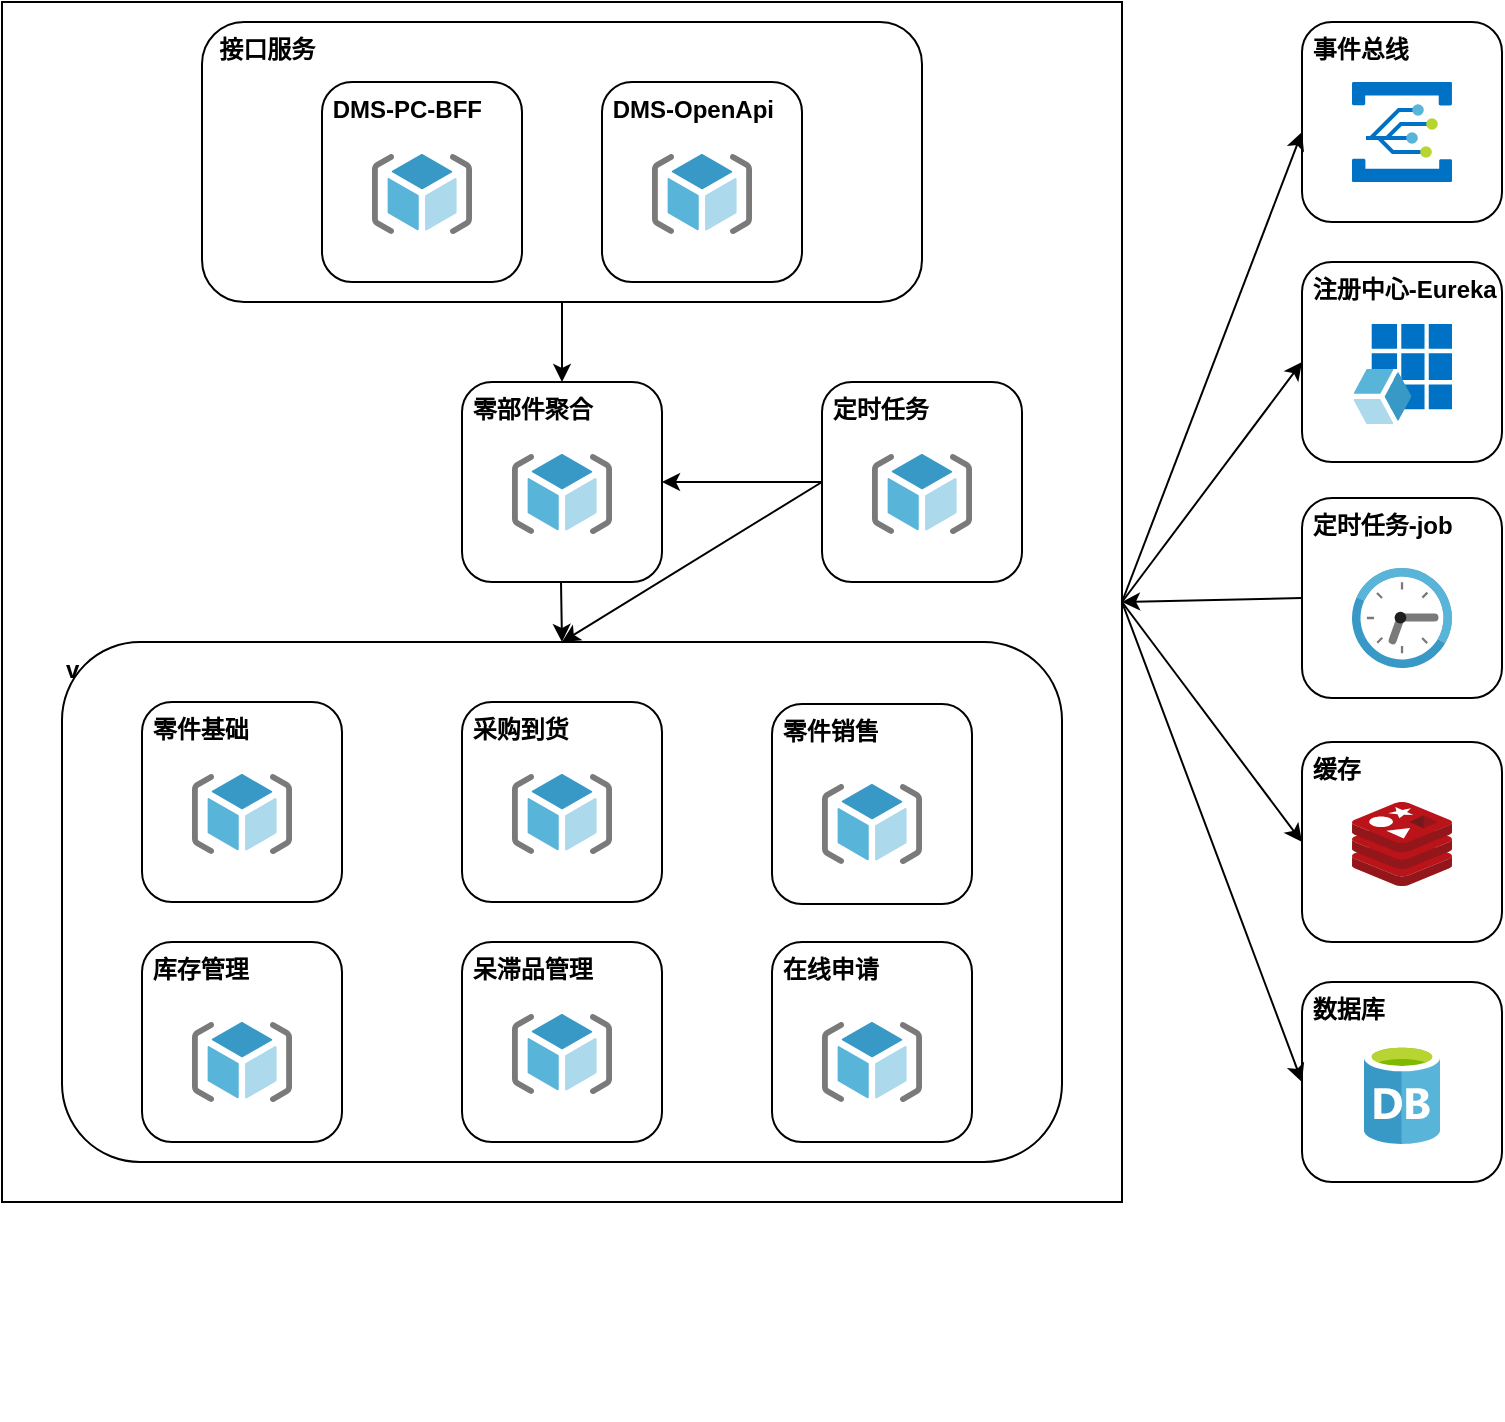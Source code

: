 <mxfile version="16.4.5" type="github"><diagram id="V13Ivsi9ePqUQ3KI7lw7" name="第 1 页"><mxGraphModel dx="1038" dy="536" grid="1" gridSize="10" guides="1" tooltips="1" connect="1" arrows="1" fold="1" page="1" pageScale="1" pageWidth="1169" pageHeight="1654" math="0" shadow="0"><root><mxCell id="0"/><mxCell id="1" parent="0"/><mxCell id="lNYbX4E87mQOPXdyUeSC-51" value="" style="rounded=0;whiteSpace=wrap;html=1;" parent="1" vertex="1"><mxGeometry x="150" y="30" width="560" height="600" as="geometry"/></mxCell><mxCell id="lNYbX4E87mQOPXdyUeSC-50" value="&amp;nbsp; 接口服务" style="rounded=1;whiteSpace=wrap;html=1;fontStyle=1;verticalAlign=top;align=left;" parent="1" vertex="1"><mxGeometry x="250" y="40" width="360" height="140" as="geometry"/></mxCell><mxCell id="lNYbX4E87mQOPXdyUeSC-43" value="v" style="rounded=1;whiteSpace=wrap;html=1;fontStyle=1;align=left;verticalAlign=top;" parent="1" vertex="1"><mxGeometry x="180" y="350" width="500" height="260" as="geometry"/></mxCell><mxCell id="lNYbX4E87mQOPXdyUeSC-13" value="" style="group" parent="1" vertex="1" connectable="0"><mxGeometry x="310" y="70" width="100" height="100" as="geometry"/></mxCell><mxCell id="lNYbX4E87mQOPXdyUeSC-11" value="&lt;b&gt;&amp;nbsp;DMS-PC-BFF&lt;/b&gt;" style="rounded=1;whiteSpace=wrap;html=1;align=left;verticalAlign=top;" parent="lNYbX4E87mQOPXdyUeSC-13" vertex="1"><mxGeometry width="100" height="100" as="geometry"/></mxCell><mxCell id="lNYbX4E87mQOPXdyUeSC-12" value="" style="sketch=0;aspect=fixed;html=1;points=[];align=center;image;fontSize=12;image=img/lib/mscae/ResourceGroup.svg;" parent="lNYbX4E87mQOPXdyUeSC-13" vertex="1"><mxGeometry x="25" y="36" width="50" height="40" as="geometry"/></mxCell><mxCell id="lNYbX4E87mQOPXdyUeSC-17" value="" style="group" parent="1" vertex="1" connectable="0"><mxGeometry x="450" y="70" width="100" height="100" as="geometry"/></mxCell><mxCell id="lNYbX4E87mQOPXdyUeSC-18" value="&lt;b&gt;&amp;nbsp;DMS-OpenApi&lt;/b&gt;" style="rounded=1;whiteSpace=wrap;html=1;align=left;verticalAlign=top;" parent="lNYbX4E87mQOPXdyUeSC-17" vertex="1"><mxGeometry width="100" height="100" as="geometry"/></mxCell><mxCell id="lNYbX4E87mQOPXdyUeSC-19" value="" style="sketch=0;aspect=fixed;html=1;points=[];align=center;image;fontSize=12;image=img/lib/mscae/ResourceGroup.svg;" parent="lNYbX4E87mQOPXdyUeSC-17" vertex="1"><mxGeometry x="25" y="36" width="50" height="40" as="geometry"/></mxCell><mxCell id="lNYbX4E87mQOPXdyUeSC-20" value="" style="group" parent="1" vertex="1" connectable="0"><mxGeometry x="380" y="220" width="100" height="100" as="geometry"/></mxCell><mxCell id="lNYbX4E87mQOPXdyUeSC-21" value="&lt;b&gt;&amp;nbsp;零部件聚合&lt;/b&gt;" style="rounded=1;whiteSpace=wrap;html=1;align=left;verticalAlign=top;" parent="lNYbX4E87mQOPXdyUeSC-20" vertex="1"><mxGeometry width="100" height="100" as="geometry"/></mxCell><mxCell id="lNYbX4E87mQOPXdyUeSC-22" value="" style="sketch=0;aspect=fixed;html=1;points=[];align=center;image;fontSize=12;image=img/lib/mscae/ResourceGroup.svg;" parent="lNYbX4E87mQOPXdyUeSC-20" vertex="1"><mxGeometry x="25" y="36" width="50" height="40" as="geometry"/></mxCell><mxCell id="lNYbX4E87mQOPXdyUeSC-23" value="" style="group;verticalAlign=top;fontStyle=1" parent="1" vertex="1" connectable="0"><mxGeometry x="220" y="380" width="100" height="100" as="geometry"/></mxCell><mxCell id="lNYbX4E87mQOPXdyUeSC-24" value="&lt;b&gt;&amp;nbsp;零件基础&lt;/b&gt;" style="rounded=1;whiteSpace=wrap;html=1;align=left;verticalAlign=top;" parent="lNYbX4E87mQOPXdyUeSC-23" vertex="1"><mxGeometry width="100" height="100" as="geometry"/></mxCell><mxCell id="lNYbX4E87mQOPXdyUeSC-25" value="" style="sketch=0;aspect=fixed;html=1;points=[];align=center;image;fontSize=12;image=img/lib/mscae/ResourceGroup.svg;" parent="lNYbX4E87mQOPXdyUeSC-23" vertex="1"><mxGeometry x="25" y="36" width="50" height="40" as="geometry"/></mxCell><mxCell id="lNYbX4E87mQOPXdyUeSC-26" value="" style="group" parent="1" vertex="1" connectable="0"><mxGeometry x="380" y="380" width="100" height="100" as="geometry"/></mxCell><mxCell id="lNYbX4E87mQOPXdyUeSC-27" value="&lt;b&gt;&amp;nbsp;采购到货&lt;/b&gt;" style="rounded=1;whiteSpace=wrap;html=1;align=left;verticalAlign=top;" parent="lNYbX4E87mQOPXdyUeSC-26" vertex="1"><mxGeometry width="100" height="100" as="geometry"/></mxCell><mxCell id="lNYbX4E87mQOPXdyUeSC-28" value="" style="sketch=0;aspect=fixed;html=1;points=[];align=center;image;fontSize=12;image=img/lib/mscae/ResourceGroup.svg;" parent="lNYbX4E87mQOPXdyUeSC-26" vertex="1"><mxGeometry x="25" y="36" width="50" height="40" as="geometry"/></mxCell><mxCell id="lNYbX4E87mQOPXdyUeSC-32" value="" style="group" parent="1" vertex="1" connectable="0"><mxGeometry x="380" y="500" width="100" height="100" as="geometry"/></mxCell><mxCell id="lNYbX4E87mQOPXdyUeSC-33" value="&lt;b&gt;&amp;nbsp;呆滞品管理&lt;/b&gt;" style="rounded=1;whiteSpace=wrap;html=1;align=left;verticalAlign=top;" parent="lNYbX4E87mQOPXdyUeSC-32" vertex="1"><mxGeometry width="100" height="100" as="geometry"/></mxCell><mxCell id="lNYbX4E87mQOPXdyUeSC-34" value="" style="sketch=0;aspect=fixed;html=1;points=[];align=center;image;fontSize=12;image=img/lib/mscae/ResourceGroup.svg;" parent="lNYbX4E87mQOPXdyUeSC-32" vertex="1"><mxGeometry x="25" y="36" width="50" height="40" as="geometry"/></mxCell><mxCell id="lNYbX4E87mQOPXdyUeSC-35" value="" style="group" parent="1" vertex="1" connectable="0"><mxGeometry x="535" y="401" width="100" height="219" as="geometry"/></mxCell><mxCell id="lNYbX4E87mQOPXdyUeSC-36" value="&lt;b&gt;&amp;nbsp;零件销售&lt;/b&gt;" style="rounded=1;whiteSpace=wrap;html=1;align=left;verticalAlign=top;" parent="lNYbX4E87mQOPXdyUeSC-35" vertex="1"><mxGeometry y="-20" width="100" height="100" as="geometry"/></mxCell><mxCell id="lNYbX4E87mQOPXdyUeSC-37" value="" style="sketch=0;aspect=fixed;html=1;points=[];align=center;image;fontSize=12;image=img/lib/mscae/ResourceGroup.svg;" parent="lNYbX4E87mQOPXdyUeSC-35" vertex="1"><mxGeometry x="25" y="20" width="50" height="40" as="geometry"/></mxCell><mxCell id="xMiaIZtTpREhNw_P9bQc-1" value="" style="group" vertex="1" connectable="0" parent="lNYbX4E87mQOPXdyUeSC-35"><mxGeometry y="119" width="100" height="100" as="geometry"/></mxCell><mxCell id="xMiaIZtTpREhNw_P9bQc-2" value="&lt;b&gt;&amp;nbsp;在线申请&lt;/b&gt;" style="rounded=1;whiteSpace=wrap;html=1;align=left;verticalAlign=top;" vertex="1" parent="xMiaIZtTpREhNw_P9bQc-1"><mxGeometry y="-20" width="100" height="100" as="geometry"/></mxCell><mxCell id="xMiaIZtTpREhNw_P9bQc-3" value="" style="sketch=0;aspect=fixed;html=1;points=[];align=center;image;fontSize=12;image=img/lib/mscae/ResourceGroup.svg;" vertex="1" parent="xMiaIZtTpREhNw_P9bQc-1"><mxGeometry x="25" y="20" width="50" height="40" as="geometry"/></mxCell><mxCell id="lNYbX4E87mQOPXdyUeSC-40" value="&lt;b&gt;&amp;nbsp;事件总线&lt;/b&gt;" style="rounded=1;whiteSpace=wrap;html=1;align=left;verticalAlign=top;" parent="1" vertex="1"><mxGeometry x="800" y="40" width="100" height="100" as="geometry"/></mxCell><mxCell id="ZOJFNWgR0a16cHDjI5oV-4" value="" style="sketch=0;aspect=fixed;html=1;points=[];align=center;image;fontSize=12;image=img/lib/mscae/Event_Grid.svg;" parent="1" vertex="1"><mxGeometry x="825" y="70" width="50" height="50" as="geometry"/></mxCell><mxCell id="lNYbX4E87mQOPXdyUeSC-41" value="&lt;b&gt;&amp;nbsp;注册中心-Eureka&lt;/b&gt;" style="rounded=1;whiteSpace=wrap;html=1;align=left;verticalAlign=top;" parent="1" vertex="1"><mxGeometry x="800" y="160" width="100" height="100" as="geometry"/></mxCell><mxCell id="ZOJFNWgR0a16cHDjI5oV-8" value="" style="sketch=0;aspect=fixed;html=1;points=[];align=center;image;fontSize=12;image=img/lib/mscae/App_Registrations.svg;direction=south;" parent="1" vertex="1"><mxGeometry x="825" y="191" width="50" height="50" as="geometry"/></mxCell><mxCell id="lNYbX4E87mQOPXdyUeSC-44" value="" style="group" parent="1" vertex="1" connectable="0"><mxGeometry x="560" y="220" width="100" height="100" as="geometry"/></mxCell><mxCell id="lNYbX4E87mQOPXdyUeSC-45" value="&lt;b&gt;&amp;nbsp;定时任务&lt;/b&gt;" style="rounded=1;whiteSpace=wrap;html=1;align=left;verticalAlign=top;" parent="lNYbX4E87mQOPXdyUeSC-44" vertex="1"><mxGeometry width="100" height="100" as="geometry"/></mxCell><mxCell id="lNYbX4E87mQOPXdyUeSC-46" value="" style="sketch=0;aspect=fixed;html=1;points=[];align=center;image;fontSize=12;image=img/lib/mscae/ResourceGroup.svg;" parent="lNYbX4E87mQOPXdyUeSC-44" vertex="1"><mxGeometry x="25" y="36" width="50" height="40" as="geometry"/></mxCell><mxCell id="lNYbX4E87mQOPXdyUeSC-9" value="" style="group" parent="1" vertex="1" connectable="0"><mxGeometry x="800" y="280" width="100" height="100" as="geometry"/></mxCell><mxCell id="lNYbX4E87mQOPXdyUeSC-7" value="&lt;b&gt;&amp;nbsp;定时任务-job&lt;/b&gt;" style="rounded=1;whiteSpace=wrap;html=1;align=left;verticalAlign=top;" parent="lNYbX4E87mQOPXdyUeSC-9" vertex="1"><mxGeometry y="-2" width="100" height="100" as="geometry"/></mxCell><mxCell id="ZOJFNWgR0a16cHDjI5oV-3" value="" style="sketch=0;html=1;points=[];align=center;image;fontSize=12;image=img/lib/mscae/Clock.svg;direction=south;" parent="lNYbX4E87mQOPXdyUeSC-9" vertex="1"><mxGeometry x="25" y="33" width="50" height="50" as="geometry"/></mxCell><mxCell id="lNYbX4E87mQOPXdyUeSC-38" value="&lt;b&gt;&amp;nbsp;缓存&lt;/b&gt;" style="rounded=1;whiteSpace=wrap;html=1;align=left;verticalAlign=top;" parent="1" vertex="1"><mxGeometry x="800" y="400" width="100" height="100" as="geometry"/></mxCell><mxCell id="ZOJFNWgR0a16cHDjI5oV-1" value="" style="sketch=0;aspect=fixed;html=1;points=[];align=center;image;fontSize=12;image=img/lib/mscae/Cache_Redis_Product.svg;" parent="1" vertex="1"><mxGeometry x="825" y="430" width="50" height="42" as="geometry"/></mxCell><mxCell id="lNYbX4E87mQOPXdyUeSC-39" value="&lt;b&gt;&amp;nbsp;数据库&lt;/b&gt;" style="rounded=1;whiteSpace=wrap;html=1;align=left;verticalAlign=top;" parent="1" vertex="1"><mxGeometry x="800" y="520" width="100" height="100" as="geometry"/></mxCell><mxCell id="ZOJFNWgR0a16cHDjI5oV-5" value="" style="sketch=0;aspect=fixed;html=1;points=[];align=center;image;fontSize=12;image=img/lib/mscae/Database_General.svg;" parent="1" vertex="1"><mxGeometry x="831" y="551" width="38" height="50" as="geometry"/></mxCell><mxCell id="lNYbX4E87mQOPXdyUeSC-54" value="" style="endArrow=classic;html=1;rounded=0;exitX=0.5;exitY=1;exitDx=0;exitDy=0;entryX=0.5;entryY=0;entryDx=0;entryDy=0;" parent="1" source="lNYbX4E87mQOPXdyUeSC-50" target="lNYbX4E87mQOPXdyUeSC-21" edge="1"><mxGeometry width="50" height="50" relative="1" as="geometry"><mxPoint x="480" y="235" as="sourcePoint"/><mxPoint x="530" y="185" as="targetPoint"/></mxGeometry></mxCell><mxCell id="lNYbX4E87mQOPXdyUeSC-55" value="" style="endArrow=classic;html=1;rounded=0;exitX=0.5;exitY=1;exitDx=0;exitDy=0;" parent="1" edge="1"><mxGeometry width="50" height="50" relative="1" as="geometry"><mxPoint x="429.5" y="320" as="sourcePoint"/><mxPoint x="430" y="350" as="targetPoint"/></mxGeometry></mxCell><mxCell id="lNYbX4E87mQOPXdyUeSC-56" value="" style="endArrow=classic;html=1;rounded=0;entryX=1;entryY=0.5;entryDx=0;entryDy=0;exitX=0;exitY=0.5;exitDx=0;exitDy=0;" parent="1" source="lNYbX4E87mQOPXdyUeSC-45" target="lNYbX4E87mQOPXdyUeSC-21" edge="1"><mxGeometry width="50" height="50" relative="1" as="geometry"><mxPoint x="560" y="370" as="sourcePoint"/><mxPoint x="610" y="320" as="targetPoint"/></mxGeometry></mxCell><mxCell id="lNYbX4E87mQOPXdyUeSC-57" value="" style="endArrow=classic;html=1;rounded=0;entryX=0.5;entryY=0;entryDx=0;entryDy=0;exitX=0;exitY=0.5;exitDx=0;exitDy=0;" parent="1" source="lNYbX4E87mQOPXdyUeSC-45" target="lNYbX4E87mQOPXdyUeSC-43" edge="1"><mxGeometry width="50" height="50" relative="1" as="geometry"><mxPoint x="560" y="370" as="sourcePoint"/><mxPoint x="610" y="320" as="targetPoint"/></mxGeometry></mxCell><mxCell id="lNYbX4E87mQOPXdyUeSC-58" value="" style="endArrow=classic;html=1;rounded=0;exitX=1;exitY=0.5;exitDx=0;exitDy=0;" parent="1" source="lNYbX4E87mQOPXdyUeSC-51" edge="1"><mxGeometry width="50" height="50" relative="1" as="geometry"><mxPoint x="750" y="145" as="sourcePoint"/><mxPoint x="800" y="95" as="targetPoint"/></mxGeometry></mxCell><mxCell id="lNYbX4E87mQOPXdyUeSC-59" value="" style="endArrow=classic;html=1;rounded=0;entryX=0;entryY=0.5;entryDx=0;entryDy=0;" parent="1" target="lNYbX4E87mQOPXdyUeSC-41" edge="1"><mxGeometry width="50" height="50" relative="1" as="geometry"><mxPoint x="710" y="330" as="sourcePoint"/><mxPoint x="800" y="250" as="targetPoint"/></mxGeometry></mxCell><mxCell id="lNYbX4E87mQOPXdyUeSC-60" value="" style="endArrow=classic;html=1;rounded=0;entryX=1;entryY=0.5;entryDx=0;entryDy=0;exitX=0;exitY=0.5;exitDx=0;exitDy=0;" parent="1" source="lNYbX4E87mQOPXdyUeSC-7" target="lNYbX4E87mQOPXdyUeSC-51" edge="1"><mxGeometry width="50" height="50" relative="1" as="geometry"><mxPoint x="720" y="390" as="sourcePoint"/><mxPoint x="770" y="340" as="targetPoint"/></mxGeometry></mxCell><mxCell id="lNYbX4E87mQOPXdyUeSC-63" value="" style="endArrow=classic;html=1;rounded=0;exitX=1;exitY=0.5;exitDx=0;exitDy=0;entryX=0;entryY=0.5;entryDx=0;entryDy=0;" parent="1" source="lNYbX4E87mQOPXdyUeSC-51" target="lNYbX4E87mQOPXdyUeSC-38" edge="1"><mxGeometry width="50" height="50" relative="1" as="geometry"><mxPoint x="740" y="430" as="sourcePoint"/><mxPoint x="790" y="380" as="targetPoint"/></mxGeometry></mxCell><mxCell id="lNYbX4E87mQOPXdyUeSC-64" value="" style="endArrow=classic;html=1;rounded=0;exitX=1;exitY=0.5;exitDx=0;exitDy=0;entryX=0;entryY=0.5;entryDx=0;entryDy=0;" parent="1" source="lNYbX4E87mQOPXdyUeSC-51" edge="1"><mxGeometry width="50" height="50" relative="1" as="geometry"><mxPoint x="710" y="450" as="sourcePoint"/><mxPoint x="800" y="570" as="targetPoint"/></mxGeometry></mxCell><mxCell id="xMiaIZtTpREhNw_P9bQc-7" value="" style="group" vertex="1" connectable="0" parent="1"><mxGeometry x="220" y="520" width="100" height="219" as="geometry"/></mxCell><mxCell id="xMiaIZtTpREhNw_P9bQc-8" value="&lt;b&gt;&amp;nbsp;库存管理&lt;/b&gt;" style="rounded=1;whiteSpace=wrap;html=1;align=left;verticalAlign=top;" vertex="1" parent="xMiaIZtTpREhNw_P9bQc-7"><mxGeometry y="-20" width="100" height="100" as="geometry"/></mxCell><mxCell id="xMiaIZtTpREhNw_P9bQc-9" value="" style="sketch=0;aspect=fixed;html=1;points=[];align=center;image;fontSize=12;image=img/lib/mscae/ResourceGroup.svg;" vertex="1" parent="xMiaIZtTpREhNw_P9bQc-7"><mxGeometry x="25" y="20" width="50" height="40" as="geometry"/></mxCell></root></mxGraphModel></diagram></mxfile>
